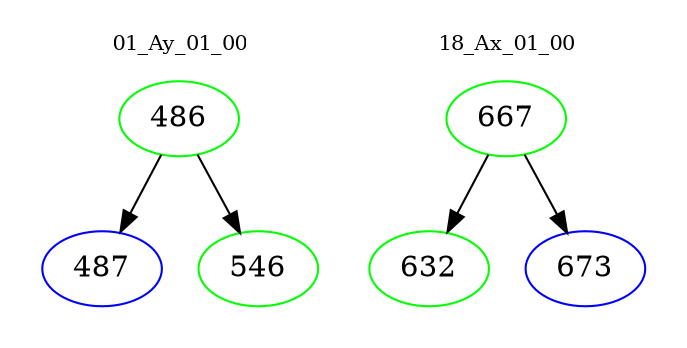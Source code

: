 digraph{
subgraph cluster_0 {
color = white
label = "01_Ay_01_00";
fontsize=10;
T0_486 [label="486", color="green"]
T0_486 -> T0_487 [color="black"]
T0_487 [label="487", color="blue"]
T0_486 -> T0_546 [color="black"]
T0_546 [label="546", color="green"]
}
subgraph cluster_1 {
color = white
label = "18_Ax_01_00";
fontsize=10;
T1_667 [label="667", color="green"]
T1_667 -> T1_632 [color="black"]
T1_632 [label="632", color="green"]
T1_667 -> T1_673 [color="black"]
T1_673 [label="673", color="blue"]
}
}

